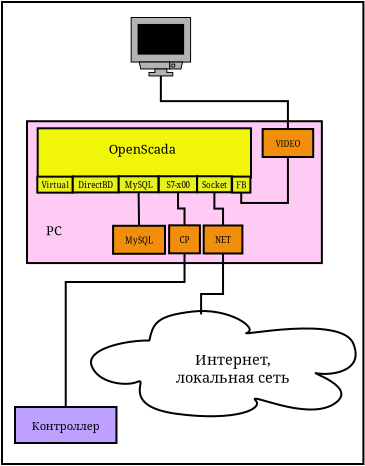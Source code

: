 <?xml version="1.0" encoding="UTF-8"?>
<dia:diagram xmlns:dia="http://www.lysator.liu.se/~alla/dia/">
  <dia:layer name="Тло" visible="true">
    <dia:group>
      <dia:object type="Standard - Box" version="0" id="O0">
        <dia:attribute name="obj_pos">
          <dia:point val="0.18,0.2"/>
        </dia:attribute>
        <dia:attribute name="obj_bb">
          <dia:rectangle val="0.13,0.15;18.3,23.35"/>
        </dia:attribute>
        <dia:attribute name="elem_corner">
          <dia:point val="0.18,0.2"/>
        </dia:attribute>
        <dia:attribute name="elem_width">
          <dia:real val="18.07"/>
        </dia:attribute>
        <dia:attribute name="elem_height">
          <dia:real val="23.1"/>
        </dia:attribute>
        <dia:attribute name="show_background">
          <dia:boolean val="true"/>
        </dia:attribute>
      </dia:object>
      <dia:group>
        <dia:object type="Standard - Box" version="0" id="O1">
          <dia:attribute name="obj_pos">
            <dia:point val="1.43,6.162"/>
          </dia:attribute>
          <dia:attribute name="obj_bb">
            <dia:rectangle val="1.38,6.112;16.223,13.304"/>
          </dia:attribute>
          <dia:attribute name="elem_corner">
            <dia:point val="1.43,6.162"/>
          </dia:attribute>
          <dia:attribute name="elem_width">
            <dia:real val="14.743"/>
          </dia:attribute>
          <dia:attribute name="elem_height">
            <dia:real val="7.092"/>
          </dia:attribute>
          <dia:attribute name="inner_color">
            <dia:color val="#ffcbf5"/>
          </dia:attribute>
          <dia:attribute name="show_background">
            <dia:boolean val="true"/>
          </dia:attribute>
        </dia:object>
        <dia:object type="Standard - Box" version="0" id="O2">
          <dia:attribute name="obj_pos">
            <dia:point val="1.964,6.515"/>
          </dia:attribute>
          <dia:attribute name="obj_bb">
            <dia:rectangle val="1.914,6.465;12.681,9.026"/>
          </dia:attribute>
          <dia:attribute name="elem_corner">
            <dia:point val="1.964,6.515"/>
          </dia:attribute>
          <dia:attribute name="elem_width">
            <dia:real val="10.667"/>
          </dia:attribute>
          <dia:attribute name="elem_height">
            <dia:real val="2.46"/>
          </dia:attribute>
          <dia:attribute name="inner_color">
            <dia:color val="#f1f507"/>
          </dia:attribute>
          <dia:attribute name="show_background">
            <dia:boolean val="true"/>
          </dia:attribute>
        </dia:object>
        <dia:object type="Standard - Text" version="0" id="O3">
          <dia:attribute name="obj_pos">
            <dia:point val="2.772,11.858"/>
          </dia:attribute>
          <dia:attribute name="obj_bb">
            <dia:rectangle val="2.262,11.242;3.282,12.043"/>
          </dia:attribute>
          <dia:attribute name="text">
            <dia:composite type="text">
              <dia:attribute name="string">
                <dia:string>#PC#</dia:string>
              </dia:attribute>
              <dia:attribute name="font">
                <dia:font name="Times-Roman"/>
              </dia:attribute>
              <dia:attribute name="height">
                <dia:real val="0.8"/>
              </dia:attribute>
              <dia:attribute name="pos">
                <dia:point val="2.772,11.858"/>
              </dia:attribute>
              <dia:attribute name="color">
                <dia:color val="#000000"/>
              </dia:attribute>
              <dia:attribute name="alignment">
                <dia:enum val="1"/>
              </dia:attribute>
            </dia:composite>
          </dia:attribute>
        </dia:object>
        <dia:object type="Flowchart - Box" version="0" id="O4">
          <dia:attribute name="obj_pos">
            <dia:point val="1.946,8.933"/>
          </dia:attribute>
          <dia:attribute name="obj_bb">
            <dia:rectangle val="1.896,8.883;3.77,9.783"/>
          </dia:attribute>
          <dia:attribute name="elem_corner">
            <dia:point val="1.946,8.933"/>
          </dia:attribute>
          <dia:attribute name="elem_width">
            <dia:real val="1.774"/>
          </dia:attribute>
          <dia:attribute name="elem_height">
            <dia:real val="0.8"/>
          </dia:attribute>
          <dia:attribute name="inner_color">
            <dia:color val="#e7f11f"/>
          </dia:attribute>
          <dia:attribute name="show_background">
            <dia:boolean val="true"/>
          </dia:attribute>
          <dia:attribute name="padding">
            <dia:real val="0.1"/>
          </dia:attribute>
          <dia:attribute name="text">
            <dia:composite type="text">
              <dia:attribute name="string">
                <dia:string>#Virtual#</dia:string>
              </dia:attribute>
              <dia:attribute name="font">
                <dia:font name="Times-Roman"/>
              </dia:attribute>
              <dia:attribute name="height">
                <dia:real val="0.5"/>
              </dia:attribute>
              <dia:attribute name="pos">
                <dia:point val="2.833,9.468"/>
              </dia:attribute>
              <dia:attribute name="color">
                <dia:color val="#000000"/>
              </dia:attribute>
              <dia:attribute name="alignment">
                <dia:enum val="1"/>
              </dia:attribute>
            </dia:composite>
          </dia:attribute>
        </dia:object>
        <dia:object type="Flowchart - Box" version="0" id="O5">
          <dia:attribute name="obj_pos">
            <dia:point val="3.717,8.922"/>
          </dia:attribute>
          <dia:attribute name="obj_bb">
            <dia:rectangle val="3.667,8.872;6.069,9.772"/>
          </dia:attribute>
          <dia:attribute name="elem_corner">
            <dia:point val="3.717,8.922"/>
          </dia:attribute>
          <dia:attribute name="elem_width">
            <dia:real val="2.302"/>
          </dia:attribute>
          <dia:attribute name="elem_height">
            <dia:real val="0.8"/>
          </dia:attribute>
          <dia:attribute name="inner_color">
            <dia:color val="#e7f11f"/>
          </dia:attribute>
          <dia:attribute name="show_background">
            <dia:boolean val="true"/>
          </dia:attribute>
          <dia:attribute name="padding">
            <dia:real val="0.1"/>
          </dia:attribute>
          <dia:attribute name="text">
            <dia:composite type="text">
              <dia:attribute name="string">
                <dia:string>#DirectBD#</dia:string>
              </dia:attribute>
              <dia:attribute name="font">
                <dia:font name="Times-Roman"/>
              </dia:attribute>
              <dia:attribute name="height">
                <dia:real val="0.5"/>
              </dia:attribute>
              <dia:attribute name="pos">
                <dia:point val="4.868,9.457"/>
              </dia:attribute>
              <dia:attribute name="color">
                <dia:color val="#000000"/>
              </dia:attribute>
              <dia:attribute name="alignment">
                <dia:enum val="1"/>
              </dia:attribute>
            </dia:composite>
          </dia:attribute>
        </dia:object>
        <dia:object type="Flowchart - Box" version="0" id="O6">
          <dia:attribute name="obj_pos">
            <dia:point val="6.014,8.913"/>
          </dia:attribute>
          <dia:attribute name="obj_bb">
            <dia:rectangle val="5.964,8.863;8.058,9.763"/>
          </dia:attribute>
          <dia:attribute name="elem_corner">
            <dia:point val="6.014,8.913"/>
          </dia:attribute>
          <dia:attribute name="elem_width">
            <dia:real val="1.994"/>
          </dia:attribute>
          <dia:attribute name="elem_height">
            <dia:real val="0.8"/>
          </dia:attribute>
          <dia:attribute name="inner_color">
            <dia:color val="#e7f11f"/>
          </dia:attribute>
          <dia:attribute name="show_background">
            <dia:boolean val="true"/>
          </dia:attribute>
          <dia:attribute name="padding">
            <dia:real val="0.1"/>
          </dia:attribute>
          <dia:attribute name="text">
            <dia:composite type="text">
              <dia:attribute name="string">
                <dia:string>#MySQL#</dia:string>
              </dia:attribute>
              <dia:attribute name="font">
                <dia:font name="Times-Roman"/>
              </dia:attribute>
              <dia:attribute name="height">
                <dia:real val="0.5"/>
              </dia:attribute>
              <dia:attribute name="pos">
                <dia:point val="7.011,9.447"/>
              </dia:attribute>
              <dia:attribute name="color">
                <dia:color val="#000000"/>
              </dia:attribute>
              <dia:attribute name="alignment">
                <dia:enum val="1"/>
              </dia:attribute>
            </dia:composite>
          </dia:attribute>
        </dia:object>
        <dia:object type="Flowchart - Box" version="0" id="O7">
          <dia:attribute name="obj_pos">
            <dia:point val="5.735,11.389"/>
          </dia:attribute>
          <dia:attribute name="obj_bb">
            <dia:rectangle val="5.685,11.339;8.379,12.839"/>
          </dia:attribute>
          <dia:attribute name="elem_corner">
            <dia:point val="5.735,11.389"/>
          </dia:attribute>
          <dia:attribute name="elem_width">
            <dia:real val="2.594"/>
          </dia:attribute>
          <dia:attribute name="elem_height">
            <dia:real val="1.4"/>
          </dia:attribute>
          <dia:attribute name="inner_color">
            <dia:color val="#f18f0d"/>
          </dia:attribute>
          <dia:attribute name="show_background">
            <dia:boolean val="true"/>
          </dia:attribute>
          <dia:attribute name="padding">
            <dia:real val="0.4"/>
          </dia:attribute>
          <dia:attribute name="text">
            <dia:composite type="text">
              <dia:attribute name="string">
                <dia:string>#MySQL#</dia:string>
              </dia:attribute>
              <dia:attribute name="font">
                <dia:font name="Times-Roman"/>
              </dia:attribute>
              <dia:attribute name="height">
                <dia:real val="0.5"/>
              </dia:attribute>
              <dia:attribute name="pos">
                <dia:point val="7.032,12.223"/>
              </dia:attribute>
              <dia:attribute name="color">
                <dia:color val="#000000"/>
              </dia:attribute>
              <dia:attribute name="alignment">
                <dia:enum val="1"/>
              </dia:attribute>
            </dia:composite>
          </dia:attribute>
        </dia:object>
        <dia:object type="Standard - Line" version="0" id="O8">
          <dia:attribute name="obj_pos">
            <dia:point val="7.011,9.713"/>
          </dia:attribute>
          <dia:attribute name="obj_bb">
            <dia:rectangle val="6.961,9.662;7.083,11.44"/>
          </dia:attribute>
          <dia:attribute name="conn_endpoints">
            <dia:point val="7.011,9.713"/>
            <dia:point val="7.032,11.389"/>
          </dia:attribute>
          <dia:attribute name="numcp">
            <dia:int val="1"/>
          </dia:attribute>
          <dia:connections>
            <dia:connection handle="0" to="O6" connection="13"/>
            <dia:connection handle="1" to="O7" connection="2"/>
          </dia:connections>
        </dia:object>
        <dia:object type="Flowchart - Box" version="0" id="O9">
          <dia:attribute name="obj_pos">
            <dia:point val="8.018,8.913"/>
          </dia:attribute>
          <dia:attribute name="obj_bb">
            <dia:rectangle val="7.968,8.863;9.996,9.763"/>
          </dia:attribute>
          <dia:attribute name="elem_corner">
            <dia:point val="8.018,8.913"/>
          </dia:attribute>
          <dia:attribute name="elem_width">
            <dia:real val="1.928"/>
          </dia:attribute>
          <dia:attribute name="elem_height">
            <dia:real val="0.8"/>
          </dia:attribute>
          <dia:attribute name="inner_color">
            <dia:color val="#e7f11f"/>
          </dia:attribute>
          <dia:attribute name="show_background">
            <dia:boolean val="true"/>
          </dia:attribute>
          <dia:attribute name="padding">
            <dia:real val="0.1"/>
          </dia:attribute>
          <dia:attribute name="text">
            <dia:composite type="text">
              <dia:attribute name="string">
                <dia:string>#S7-x00#</dia:string>
              </dia:attribute>
              <dia:attribute name="font">
                <dia:font name="Times-Roman"/>
              </dia:attribute>
              <dia:attribute name="height">
                <dia:real val="0.5"/>
              </dia:attribute>
              <dia:attribute name="pos">
                <dia:point val="8.982,9.447"/>
              </dia:attribute>
              <dia:attribute name="color">
                <dia:color val="#000000"/>
              </dia:attribute>
              <dia:attribute name="alignment">
                <dia:enum val="1"/>
              </dia:attribute>
            </dia:composite>
          </dia:attribute>
        </dia:object>
        <dia:object type="Flowchart - Box" version="0" id="O10">
          <dia:attribute name="obj_pos">
            <dia:point val="9.934,8.913"/>
          </dia:attribute>
          <dia:attribute name="obj_bb">
            <dia:rectangle val="9.884,8.863;11.714,9.763"/>
          </dia:attribute>
          <dia:attribute name="elem_corner">
            <dia:point val="9.934,8.913"/>
          </dia:attribute>
          <dia:attribute name="elem_width">
            <dia:real val="1.73"/>
          </dia:attribute>
          <dia:attribute name="elem_height">
            <dia:real val="0.8"/>
          </dia:attribute>
          <dia:attribute name="inner_color">
            <dia:color val="#e7f11f"/>
          </dia:attribute>
          <dia:attribute name="show_background">
            <dia:boolean val="true"/>
          </dia:attribute>
          <dia:attribute name="padding">
            <dia:real val="0.1"/>
          </dia:attribute>
          <dia:attribute name="text">
            <dia:composite type="text">
              <dia:attribute name="string">
                <dia:string>#Socket#</dia:string>
              </dia:attribute>
              <dia:attribute name="font">
                <dia:font name="Times-Roman"/>
              </dia:attribute>
              <dia:attribute name="height">
                <dia:real val="0.5"/>
              </dia:attribute>
              <dia:attribute name="pos">
                <dia:point val="10.799,9.447"/>
              </dia:attribute>
              <dia:attribute name="color">
                <dia:color val="#000000"/>
              </dia:attribute>
              <dia:attribute name="alignment">
                <dia:enum val="1"/>
              </dia:attribute>
            </dia:composite>
          </dia:attribute>
        </dia:object>
        <dia:object type="Flowchart - Box" version="0" id="O11">
          <dia:attribute name="obj_pos">
            <dia:point val="10.265,11.374"/>
          </dia:attribute>
          <dia:attribute name="obj_bb">
            <dia:rectangle val="10.215,11.324;12.249,12.824"/>
          </dia:attribute>
          <dia:attribute name="elem_corner">
            <dia:point val="10.265,11.374"/>
          </dia:attribute>
          <dia:attribute name="elem_width">
            <dia:real val="1.934"/>
          </dia:attribute>
          <dia:attribute name="elem_height">
            <dia:real val="1.4"/>
          </dia:attribute>
          <dia:attribute name="inner_color">
            <dia:color val="#f18f0d"/>
          </dia:attribute>
          <dia:attribute name="show_background">
            <dia:boolean val="true"/>
          </dia:attribute>
          <dia:attribute name="padding">
            <dia:real val="0.4"/>
          </dia:attribute>
          <dia:attribute name="text">
            <dia:composite type="text">
              <dia:attribute name="string">
                <dia:string>#NET#</dia:string>
              </dia:attribute>
              <dia:attribute name="font">
                <dia:font name="Times-Roman"/>
              </dia:attribute>
              <dia:attribute name="height">
                <dia:real val="0.5"/>
              </dia:attribute>
              <dia:attribute name="pos">
                <dia:point val="11.232,12.209"/>
              </dia:attribute>
              <dia:attribute name="color">
                <dia:color val="#000000"/>
              </dia:attribute>
              <dia:attribute name="alignment">
                <dia:enum val="1"/>
              </dia:attribute>
            </dia:composite>
          </dia:attribute>
        </dia:object>
        <dia:object type="Standard - Text" version="0" id="O12">
          <dia:attribute name="obj_pos">
            <dia:point val="7.197,7.793"/>
          </dia:attribute>
          <dia:attribute name="obj_bb">
            <dia:rectangle val="5.261,7.177;9.133,7.977"/>
          </dia:attribute>
          <dia:attribute name="text">
            <dia:composite type="text">
              <dia:attribute name="string">
                <dia:string>#OpenScada#</dia:string>
              </dia:attribute>
              <dia:attribute name="font">
                <dia:font name="Times-Roman"/>
              </dia:attribute>
              <dia:attribute name="height">
                <dia:real val="0.8"/>
              </dia:attribute>
              <dia:attribute name="pos">
                <dia:point val="7.197,7.793"/>
              </dia:attribute>
              <dia:attribute name="color">
                <dia:color val="#000000"/>
              </dia:attribute>
              <dia:attribute name="alignment">
                <dia:enum val="1"/>
              </dia:attribute>
            </dia:composite>
          </dia:attribute>
        </dia:object>
        <dia:object type="Standard - ZigZagLine" version="0" id="O13">
          <dia:attribute name="obj_pos">
            <dia:point val="11.232,11.374"/>
          </dia:attribute>
          <dia:attribute name="obj_bb">
            <dia:rectangle val="10.749,9.663;11.282,11.424"/>
          </dia:attribute>
          <dia:attribute name="orth_points">
            <dia:point val="11.232,11.374"/>
            <dia:point val="11.232,10.531"/>
            <dia:point val="10.799,10.531"/>
            <dia:point val="10.799,9.713"/>
          </dia:attribute>
          <dia:attribute name="orth_orient">
            <dia:enum val="1"/>
            <dia:enum val="0"/>
            <dia:enum val="1"/>
          </dia:attribute>
          <dia:connections>
            <dia:connection handle="0" to="O11" connection="2"/>
          </dia:connections>
        </dia:object>
        <dia:object type="Flowchart - Box" version="0" id="O14">
          <dia:attribute name="obj_pos">
            <dia:point val="11.684,8.93"/>
          </dia:attribute>
          <dia:attribute name="obj_bb">
            <dia:rectangle val="11.634,8.88;12.65,9.78"/>
          </dia:attribute>
          <dia:attribute name="elem_corner">
            <dia:point val="11.684,8.93"/>
          </dia:attribute>
          <dia:attribute name="elem_width">
            <dia:real val="0.916"/>
          </dia:attribute>
          <dia:attribute name="elem_height">
            <dia:real val="0.8"/>
          </dia:attribute>
          <dia:attribute name="inner_color">
            <dia:color val="#e7f11f"/>
          </dia:attribute>
          <dia:attribute name="show_background">
            <dia:boolean val="true"/>
          </dia:attribute>
          <dia:attribute name="padding">
            <dia:real val="0.1"/>
          </dia:attribute>
          <dia:attribute name="text">
            <dia:composite type="text">
              <dia:attribute name="string">
                <dia:string>#FB#</dia:string>
              </dia:attribute>
              <dia:attribute name="font">
                <dia:font name="Times-Roman"/>
              </dia:attribute>
              <dia:attribute name="height">
                <dia:real val="0.5"/>
              </dia:attribute>
              <dia:attribute name="pos">
                <dia:point val="12.142,9.465"/>
              </dia:attribute>
              <dia:attribute name="color">
                <dia:color val="#000000"/>
              </dia:attribute>
              <dia:attribute name="alignment">
                <dia:enum val="1"/>
              </dia:attribute>
            </dia:composite>
          </dia:attribute>
        </dia:object>
        <dia:object type="Flowchart - Box" version="0" id="O15">
          <dia:attribute name="obj_pos">
            <dia:point val="13.212,6.551"/>
          </dia:attribute>
          <dia:attribute name="obj_bb">
            <dia:rectangle val="13.162,6.501;15.79,8.001"/>
          </dia:attribute>
          <dia:attribute name="elem_corner">
            <dia:point val="13.212,6.551"/>
          </dia:attribute>
          <dia:attribute name="elem_width">
            <dia:real val="2.528"/>
          </dia:attribute>
          <dia:attribute name="elem_height">
            <dia:real val="1.4"/>
          </dia:attribute>
          <dia:attribute name="inner_color">
            <dia:color val="#f18f0d"/>
          </dia:attribute>
          <dia:attribute name="show_background">
            <dia:boolean val="true"/>
          </dia:attribute>
          <dia:attribute name="padding">
            <dia:real val="0.4"/>
          </dia:attribute>
          <dia:attribute name="text">
            <dia:composite type="text">
              <dia:attribute name="string">
                <dia:string>#VIDEO#</dia:string>
              </dia:attribute>
              <dia:attribute name="font">
                <dia:font name="Times-Roman"/>
              </dia:attribute>
              <dia:attribute name="height">
                <dia:real val="0.5"/>
              </dia:attribute>
              <dia:attribute name="pos">
                <dia:point val="14.476,7.385"/>
              </dia:attribute>
              <dia:attribute name="color">
                <dia:color val="#000000"/>
              </dia:attribute>
              <dia:attribute name="alignment">
                <dia:enum val="1"/>
              </dia:attribute>
            </dia:composite>
          </dia:attribute>
        </dia:object>
        <dia:object type="Standard - ZigZagLine" version="0" id="O16">
          <dia:attribute name="obj_pos">
            <dia:point val="12.142,9.73"/>
          </dia:attribute>
          <dia:attribute name="obj_bb">
            <dia:rectangle val="12.092,7.901;14.526,10.299"/>
          </dia:attribute>
          <dia:attribute name="orth_points">
            <dia:point val="12.142,9.73"/>
            <dia:point val="12.142,10.248"/>
            <dia:point val="14.476,10.248"/>
            <dia:point val="14.476,7.951"/>
          </dia:attribute>
          <dia:attribute name="orth_orient">
            <dia:enum val="1"/>
            <dia:enum val="0"/>
            <dia:enum val="1"/>
          </dia:attribute>
          <dia:connections>
            <dia:connection handle="0" to="O14" connection="13"/>
          </dia:connections>
        </dia:object>
        <dia:object type="Network - General Monitor (With Stand)" version="0" id="O17">
          <dia:attribute name="obj_pos">
            <dia:point val="6.638,0.975"/>
          </dia:attribute>
          <dia:attribute name="obj_bb">
            <dia:rectangle val="6.613,0.95;9.633,4.795"/>
          </dia:attribute>
          <dia:attribute name="elem_corner">
            <dia:point val="6.638,0.975"/>
          </dia:attribute>
          <dia:attribute name="elem_width">
            <dia:real val="2.971"/>
          </dia:attribute>
          <dia:attribute name="elem_height">
            <dia:real val="2.921"/>
          </dia:attribute>
          <dia:attribute name="show_background">
            <dia:boolean val="true"/>
          </dia:attribute>
          <dia:attribute name="flip_horizontal">
            <dia:boolean val="false"/>
          </dia:attribute>
          <dia:attribute name="flip_vertical">
            <dia:boolean val="false"/>
          </dia:attribute>
          <dia:attribute name="padding">
            <dia:real val="0.354"/>
          </dia:attribute>
          <dia:attribute name="text">
            <dia:composite type="text">
              <dia:attribute name="string">
                <dia:string>##</dia:string>
              </dia:attribute>
              <dia:attribute name="font">
                <dia:font name="Courier"/>
              </dia:attribute>
              <dia:attribute name="height">
                <dia:real val="0.8"/>
              </dia:attribute>
              <dia:attribute name="pos">
                <dia:point val="8.123,4.629"/>
              </dia:attribute>
              <dia:attribute name="color">
                <dia:color val="#000000"/>
              </dia:attribute>
              <dia:attribute name="alignment">
                <dia:enum val="1"/>
              </dia:attribute>
            </dia:composite>
          </dia:attribute>
        </dia:object>
        <dia:object type="Standard - ZigZagLine" version="0" id="O18">
          <dia:attribute name="obj_pos">
            <dia:point val="14.476,6.551"/>
          </dia:attribute>
          <dia:attribute name="obj_bb">
            <dia:rectangle val="8.073,3.846;14.526,6.601"/>
          </dia:attribute>
          <dia:attribute name="orth_points">
            <dia:point val="14.476,6.551"/>
            <dia:point val="14.476,5.157"/>
            <dia:point val="8.123,5.157"/>
            <dia:point val="8.123,3.896"/>
          </dia:attribute>
          <dia:attribute name="orth_orient">
            <dia:enum val="1"/>
            <dia:enum val="0"/>
            <dia:enum val="1"/>
          </dia:attribute>
          <dia:connections>
            <dia:connection handle="0" to="O15" connection="2"/>
          </dia:connections>
        </dia:object>
        <dia:object type="Flowchart - Box" version="0" id="O19">
          <dia:attribute name="obj_pos">
            <dia:point val="8.537,11.367"/>
          </dia:attribute>
          <dia:attribute name="obj_bb">
            <dia:rectangle val="8.486,11.317;10.124,12.817"/>
          </dia:attribute>
          <dia:attribute name="elem_corner">
            <dia:point val="8.537,11.367"/>
          </dia:attribute>
          <dia:attribute name="elem_width">
            <dia:real val="1.538"/>
          </dia:attribute>
          <dia:attribute name="elem_height">
            <dia:real val="1.4"/>
          </dia:attribute>
          <dia:attribute name="inner_color">
            <dia:color val="#f18f0d"/>
          </dia:attribute>
          <dia:attribute name="show_background">
            <dia:boolean val="true"/>
          </dia:attribute>
          <dia:attribute name="padding">
            <dia:real val="0.4"/>
          </dia:attribute>
          <dia:attribute name="text">
            <dia:composite type="text">
              <dia:attribute name="string">
                <dia:string>#CP#</dia:string>
              </dia:attribute>
              <dia:attribute name="font">
                <dia:font name="Times-Roman"/>
              </dia:attribute>
              <dia:attribute name="height">
                <dia:real val="0.5"/>
              </dia:attribute>
              <dia:attribute name="pos">
                <dia:point val="9.306,12.202"/>
              </dia:attribute>
              <dia:attribute name="color">
                <dia:color val="#000000"/>
              </dia:attribute>
              <dia:attribute name="alignment">
                <dia:enum val="1"/>
              </dia:attribute>
            </dia:composite>
          </dia:attribute>
        </dia:object>
        <dia:object type="Standard - ZigZagLine" version="0" id="O20">
          <dia:attribute name="obj_pos">
            <dia:point val="9.306,11.367"/>
          </dia:attribute>
          <dia:attribute name="obj_bb">
            <dia:rectangle val="8.932,9.663;9.355,11.417"/>
          </dia:attribute>
          <dia:attribute name="orth_points">
            <dia:point val="9.306,11.367"/>
            <dia:point val="9.306,10.524"/>
            <dia:point val="8.982,10.524"/>
            <dia:point val="8.982,9.713"/>
          </dia:attribute>
          <dia:attribute name="orth_orient">
            <dia:enum val="1"/>
            <dia:enum val="0"/>
            <dia:enum val="1"/>
          </dia:attribute>
          <dia:connections>
            <dia:connection handle="0" to="O19" connection="2"/>
          </dia:connections>
        </dia:object>
      </dia:group>
      <dia:object type="Flowchart - Box" version="0" id="O21">
        <dia:attribute name="obj_pos">
          <dia:point val="0.83,20.45"/>
        </dia:attribute>
        <dia:attribute name="obj_bb">
          <dia:rectangle val="0.78,20.4;5.953,22.3"/>
        </dia:attribute>
        <dia:attribute name="elem_corner">
          <dia:point val="0.83,20.45"/>
        </dia:attribute>
        <dia:attribute name="elem_width">
          <dia:real val="5.073"/>
        </dia:attribute>
        <dia:attribute name="elem_height">
          <dia:real val="1.8"/>
        </dia:attribute>
        <dia:attribute name="inner_color">
          <dia:color val="#bda0ff"/>
        </dia:attribute>
        <dia:attribute name="show_background">
          <dia:boolean val="true"/>
        </dia:attribute>
        <dia:attribute name="padding">
          <dia:real val="0.5"/>
        </dia:attribute>
        <dia:attribute name="text">
          <dia:composite type="text">
            <dia:attribute name="string">
              <dia:string>#Контроллер#</dia:string>
            </dia:attribute>
            <dia:attribute name="font">
              <dia:font name="Times-Roman"/>
            </dia:attribute>
            <dia:attribute name="height">
              <dia:real val="0.7"/>
            </dia:attribute>
            <dia:attribute name="pos">
              <dia:point val="3.367,21.538"/>
            </dia:attribute>
            <dia:attribute name="color">
              <dia:color val="#000000"/>
            </dia:attribute>
            <dia:attribute name="alignment">
              <dia:enum val="1"/>
            </dia:attribute>
          </dia:composite>
        </dia:attribute>
      </dia:object>
      <dia:object type="Standard - ZigZagLine" version="0" id="O22">
        <dia:attribute name="obj_pos">
          <dia:point val="9.306,12.767"/>
        </dia:attribute>
        <dia:attribute name="obj_bb">
          <dia:rectangle val="3.317,12.717;9.355,20.5"/>
        </dia:attribute>
        <dia:attribute name="orth_points">
          <dia:point val="9.306,12.767"/>
          <dia:point val="9.306,14.2"/>
          <dia:point val="3.367,14.2"/>
          <dia:point val="3.367,20.45"/>
        </dia:attribute>
        <dia:attribute name="orth_orient">
          <dia:enum val="1"/>
          <dia:enum val="0"/>
          <dia:enum val="1"/>
        </dia:attribute>
        <dia:connections>
          <dia:connection handle="1" to="O21" connection="2"/>
        </dia:connections>
      </dia:object>
      <dia:object type="Network - Cloud" version="0" id="O23">
        <dia:attribute name="obj_pos">
          <dia:point val="4.63,15.65"/>
        </dia:attribute>
        <dia:attribute name="obj_bb">
          <dia:rectangle val="4.63,15.65;17.862,20.914"/>
        </dia:attribute>
        <dia:attribute name="elem_corner">
          <dia:point val="4.63,15.65"/>
        </dia:attribute>
        <dia:attribute name="elem_width">
          <dia:real val="13.232"/>
        </dia:attribute>
        <dia:attribute name="elem_height">
          <dia:real val="5.264"/>
        </dia:attribute>
        <dia:attribute name="inner_color">
          <dia:color val="#fff9d3"/>
        </dia:attribute>
        <dia:attribute name="show_background">
          <dia:boolean val="true"/>
        </dia:attribute>
        <dia:attribute name="flip_horizontal">
          <dia:boolean val="false"/>
        </dia:attribute>
        <dia:attribute name="flip_vertical">
          <dia:boolean val="false"/>
        </dia:attribute>
        <dia:attribute name="padding">
          <dia:real val="0.354"/>
        </dia:attribute>
        <dia:attribute name="text">
          <dia:composite type="text">
            <dia:attribute name="string">
              <dia:string>#Интернет,
локальная сеть#</dia:string>
            </dia:attribute>
            <dia:attribute name="font">
              <dia:font name="Times-Roman"/>
            </dia:attribute>
            <dia:attribute name="height">
              <dia:real val="0.9"/>
            </dia:attribute>
            <dia:attribute name="pos">
              <dia:point val="11.601,18.167"/>
            </dia:attribute>
            <dia:attribute name="color">
              <dia:color val="#000000"/>
            </dia:attribute>
            <dia:attribute name="alignment">
              <dia:enum val="1"/>
            </dia:attribute>
          </dia:composite>
        </dia:attribute>
      </dia:object>
      <dia:object type="Standard - ZigZagLine" version="0" id="O24">
        <dia:attribute name="obj_pos">
          <dia:point val="11.232,12.774"/>
        </dia:attribute>
        <dia:attribute name="obj_bb">
          <dia:rectangle val="10.085,12.724;11.282,15.872"/>
        </dia:attribute>
        <dia:attribute name="orth_points">
          <dia:point val="11.232,12.774"/>
          <dia:point val="11.232,14.8"/>
          <dia:point val="10.135,14.8"/>
          <dia:point val="10.135,15.822"/>
        </dia:attribute>
        <dia:attribute name="orth_orient">
          <dia:enum val="1"/>
          <dia:enum val="0"/>
          <dia:enum val="1"/>
        </dia:attribute>
        <dia:connections>
          <dia:connection handle="1" to="O23" connection="3"/>
        </dia:connections>
      </dia:object>
    </dia:group>
  </dia:layer>
</dia:diagram>
